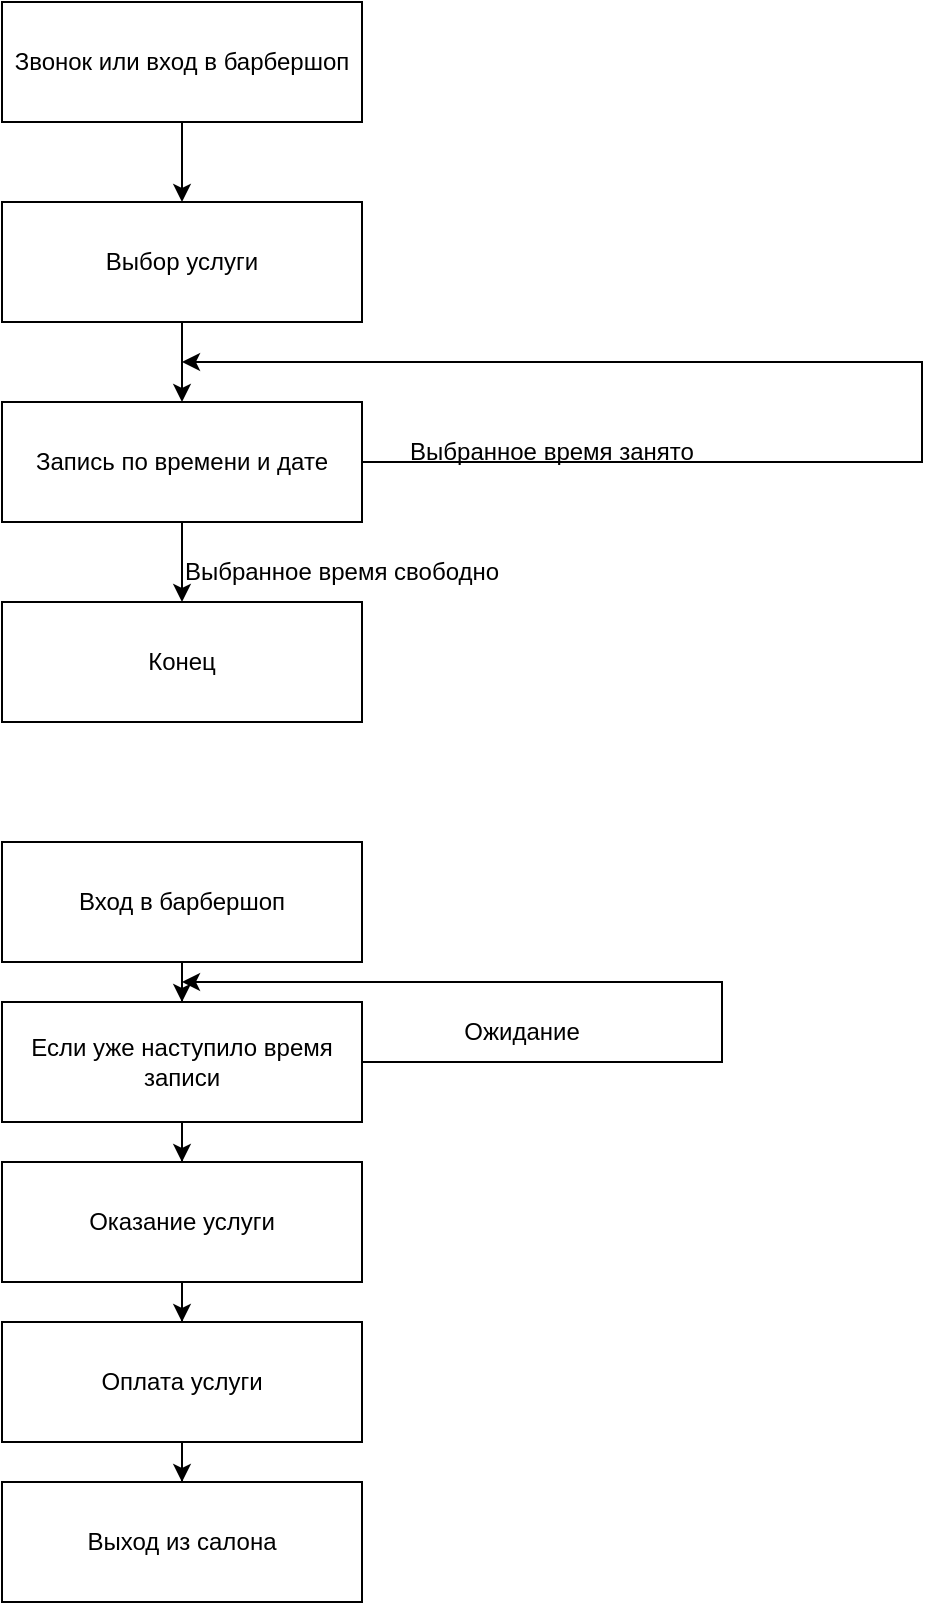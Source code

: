<mxfile version="23.1.7" type="device">
  <diagram name="Страница — 1" id="bgeZx4Q2gVEzLjAsYfCw">
    <mxGraphModel dx="1386" dy="791" grid="1" gridSize="10" guides="1" tooltips="1" connect="1" arrows="1" fold="1" page="1" pageScale="1" pageWidth="827" pageHeight="1169" math="0" shadow="0">
      <root>
        <mxCell id="0" />
        <mxCell id="1" parent="0" />
        <mxCell id="2ib-S4Z_8qzgDe8WUeCK-3" value="" style="edgeStyle=orthogonalEdgeStyle;rounded=0;orthogonalLoop=1;jettySize=auto;html=1;" edge="1" parent="1" source="2ib-S4Z_8qzgDe8WUeCK-1" target="2ib-S4Z_8qzgDe8WUeCK-2">
          <mxGeometry relative="1" as="geometry" />
        </mxCell>
        <mxCell id="2ib-S4Z_8qzgDe8WUeCK-1" value="Звонок или вход в барбершоп" style="rounded=0;whiteSpace=wrap;html=1;" vertex="1" parent="1">
          <mxGeometry x="280" y="20" width="180" height="60" as="geometry" />
        </mxCell>
        <mxCell id="2ib-S4Z_8qzgDe8WUeCK-5" value="" style="edgeStyle=orthogonalEdgeStyle;rounded=0;orthogonalLoop=1;jettySize=auto;html=1;" edge="1" parent="1" source="2ib-S4Z_8qzgDe8WUeCK-2" target="2ib-S4Z_8qzgDe8WUeCK-4">
          <mxGeometry relative="1" as="geometry" />
        </mxCell>
        <mxCell id="2ib-S4Z_8qzgDe8WUeCK-2" value="Выбор услуги" style="rounded=0;whiteSpace=wrap;html=1;" vertex="1" parent="1">
          <mxGeometry x="280" y="120" width="180" height="60" as="geometry" />
        </mxCell>
        <mxCell id="2ib-S4Z_8qzgDe8WUeCK-7" value="" style="edgeStyle=orthogonalEdgeStyle;rounded=0;orthogonalLoop=1;jettySize=auto;html=1;" edge="1" parent="1" source="2ib-S4Z_8qzgDe8WUeCK-4" target="2ib-S4Z_8qzgDe8WUeCK-6">
          <mxGeometry relative="1" as="geometry" />
        </mxCell>
        <mxCell id="2ib-S4Z_8qzgDe8WUeCK-9" style="edgeStyle=orthogonalEdgeStyle;rounded=0;orthogonalLoop=1;jettySize=auto;html=1;" edge="1" parent="1" source="2ib-S4Z_8qzgDe8WUeCK-4">
          <mxGeometry relative="1" as="geometry">
            <mxPoint x="370" y="200" as="targetPoint" />
            <Array as="points">
              <mxPoint x="740" y="250" />
              <mxPoint x="740" y="200" />
            </Array>
          </mxGeometry>
        </mxCell>
        <mxCell id="2ib-S4Z_8qzgDe8WUeCK-4" value="Запись по времени и дате" style="rounded=0;whiteSpace=wrap;html=1;" vertex="1" parent="1">
          <mxGeometry x="280" y="220" width="180" height="60" as="geometry" />
        </mxCell>
        <mxCell id="2ib-S4Z_8qzgDe8WUeCK-6" value="Конец" style="rounded=0;whiteSpace=wrap;html=1;" vertex="1" parent="1">
          <mxGeometry x="280" y="320" width="180" height="60" as="geometry" />
        </mxCell>
        <mxCell id="2ib-S4Z_8qzgDe8WUeCK-10" value="Выбранное время свободно" style="text;html=1;align=center;verticalAlign=middle;whiteSpace=wrap;rounded=0;" vertex="1" parent="1">
          <mxGeometry x="370" y="290" width="160" height="30" as="geometry" />
        </mxCell>
        <mxCell id="2ib-S4Z_8qzgDe8WUeCK-11" value="Выбранное&amp;nbsp;время занято" style="text;html=1;align=center;verticalAlign=middle;whiteSpace=wrap;rounded=0;" vertex="1" parent="1">
          <mxGeometry x="470" y="230" width="170" height="30" as="geometry" />
        </mxCell>
        <mxCell id="2ib-S4Z_8qzgDe8WUeCK-22" style="edgeStyle=orthogonalEdgeStyle;rounded=0;orthogonalLoop=1;jettySize=auto;html=1;entryX=0.5;entryY=0;entryDx=0;entryDy=0;" edge="1" parent="1" source="2ib-S4Z_8qzgDe8WUeCK-12" target="2ib-S4Z_8qzgDe8WUeCK-13">
          <mxGeometry relative="1" as="geometry" />
        </mxCell>
        <mxCell id="2ib-S4Z_8qzgDe8WUeCK-12" value="Вход в барбершоп" style="rounded=0;whiteSpace=wrap;html=1;" vertex="1" parent="1">
          <mxGeometry x="280" y="440" width="180" height="60" as="geometry" />
        </mxCell>
        <mxCell id="2ib-S4Z_8qzgDe8WUeCK-16" value="" style="edgeStyle=orthogonalEdgeStyle;rounded=0;orthogonalLoop=1;jettySize=auto;html=1;" edge="1" parent="1" source="2ib-S4Z_8qzgDe8WUeCK-13" target="2ib-S4Z_8qzgDe8WUeCK-15">
          <mxGeometry relative="1" as="geometry" />
        </mxCell>
        <mxCell id="2ib-S4Z_8qzgDe8WUeCK-23" style="edgeStyle=orthogonalEdgeStyle;rounded=0;orthogonalLoop=1;jettySize=auto;html=1;" edge="1" parent="1" source="2ib-S4Z_8qzgDe8WUeCK-13">
          <mxGeometry relative="1" as="geometry">
            <mxPoint x="370" y="510" as="targetPoint" />
            <Array as="points">
              <mxPoint x="640" y="550" />
              <mxPoint x="640" y="510" />
            </Array>
          </mxGeometry>
        </mxCell>
        <mxCell id="2ib-S4Z_8qzgDe8WUeCK-13" value="Если уже наступило время записи" style="rounded=0;whiteSpace=wrap;html=1;" vertex="1" parent="1">
          <mxGeometry x="280" y="520" width="180" height="60" as="geometry" />
        </mxCell>
        <mxCell id="2ib-S4Z_8qzgDe8WUeCK-25" value="" style="edgeStyle=orthogonalEdgeStyle;rounded=0;orthogonalLoop=1;jettySize=auto;html=1;" edge="1" parent="1" source="2ib-S4Z_8qzgDe8WUeCK-15" target="2ib-S4Z_8qzgDe8WUeCK-24">
          <mxGeometry relative="1" as="geometry" />
        </mxCell>
        <mxCell id="2ib-S4Z_8qzgDe8WUeCK-15" value="Оказание услуги" style="rounded=0;whiteSpace=wrap;html=1;" vertex="1" parent="1">
          <mxGeometry x="280" y="600" width="180" height="60" as="geometry" />
        </mxCell>
        <mxCell id="2ib-S4Z_8qzgDe8WUeCK-19" value="Ожидание" style="text;html=1;align=center;verticalAlign=middle;whiteSpace=wrap;rounded=0;" vertex="1" parent="1">
          <mxGeometry x="510" y="520" width="60" height="30" as="geometry" />
        </mxCell>
        <mxCell id="2ib-S4Z_8qzgDe8WUeCK-27" value="" style="edgeStyle=orthogonalEdgeStyle;rounded=0;orthogonalLoop=1;jettySize=auto;html=1;" edge="1" parent="1" source="2ib-S4Z_8qzgDe8WUeCK-24" target="2ib-S4Z_8qzgDe8WUeCK-26">
          <mxGeometry relative="1" as="geometry" />
        </mxCell>
        <mxCell id="2ib-S4Z_8qzgDe8WUeCK-24" value="Оплата услуги" style="rounded=0;whiteSpace=wrap;html=1;" vertex="1" parent="1">
          <mxGeometry x="280" y="680" width="180" height="60" as="geometry" />
        </mxCell>
        <mxCell id="2ib-S4Z_8qzgDe8WUeCK-26" value="Выход из салона" style="rounded=0;whiteSpace=wrap;html=1;" vertex="1" parent="1">
          <mxGeometry x="280" y="760" width="180" height="60" as="geometry" />
        </mxCell>
      </root>
    </mxGraphModel>
  </diagram>
</mxfile>
